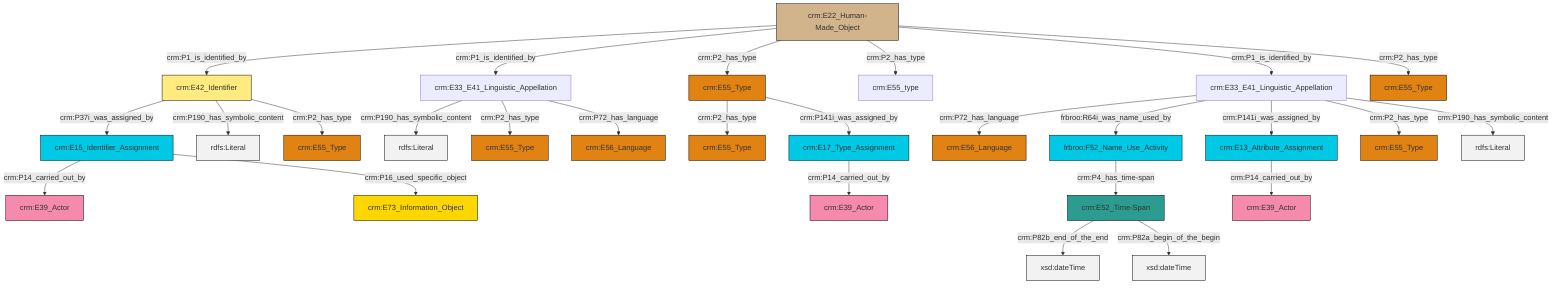 graph TD
classDef Literal fill:#f2f2f2,stroke:#000000;
classDef CRM_Entity fill:#FFFFFF,stroke:#000000;
classDef Temporal_Entity fill:#00C9E6, stroke:#000000;
classDef Type fill:#E18312, stroke:#000000;
classDef Time-Span fill:#2C9C91, stroke:#000000;
classDef Appellation fill:#FFEB7F, stroke:#000000;
classDef Place fill:#008836, stroke:#000000;
classDef Persistent_Item fill:#B266B2, stroke:#000000;
classDef Conceptual_Object fill:#FFD700, stroke:#000000;
classDef Physical_Thing fill:#D2B48C, stroke:#000000;
classDef Actor fill:#f58aad, stroke:#000000;
classDef PC_Classes fill:#4ce600, stroke:#000000;
classDef Multi fill:#cccccc,stroke:#000000;

2["crm:E15_Identifier_Assignment"]:::Temporal_Entity -->|crm:P14_carried_out_by| 3["crm:E39_Actor"]:::Actor
4["crm:E33_E41_Linguistic_Appellation"]:::Default -->|crm:P72_has_language| 5["crm:E56_Language"]:::Type
4["crm:E33_E41_Linguistic_Appellation"]:::Default -->|frbroo:R64i_was_name_used_by| 10["frbroo:F52_Name_Use_Activity"]:::Temporal_Entity
13["crm:E22_Human-Made_Object"]:::Physical_Thing -->|crm:P1_is_identified_by| 14["crm:E42_Identifier"]:::Appellation
4["crm:E33_E41_Linguistic_Appellation"]:::Default -->|crm:P141i_was_assigned_by| 15["crm:E13_Attribute_Assignment"]:::Temporal_Entity
13["crm:E22_Human-Made_Object"]:::Physical_Thing -->|crm:P1_is_identified_by| 16["crm:E33_E41_Linguistic_Appellation"]:::Default
4["crm:E33_E41_Linguistic_Appellation"]:::Default -->|crm:P2_has_type| 17["crm:E55_Type"]:::Type
18["crm:E52_Time-Span"]:::Time-Span -->|crm:P82b_end_of_the_end| 19[xsd:dateTime]:::Literal
16["crm:E33_E41_Linguistic_Appellation"]:::Default -->|crm:P190_has_symbolic_content| 20[rdfs:Literal]:::Literal
16["crm:E33_E41_Linguistic_Appellation"]:::Default -->|crm:P2_has_type| 21["crm:E55_Type"]:::Type
13["crm:E22_Human-Made_Object"]:::Physical_Thing -->|crm:P2_has_type| 6["crm:E55_Type"]:::Type
18["crm:E52_Time-Span"]:::Time-Span -->|crm:P82a_begin_of_the_begin| 27[xsd:dateTime]:::Literal
2["crm:E15_Identifier_Assignment"]:::Temporal_Entity -->|crm:P16_used_specific_object| 8["crm:E73_Information_Object"]:::Conceptual_Object
13["crm:E22_Human-Made_Object"]:::Physical_Thing -->|crm:P2_has_type| 30["crm:E55_type"]:::Default
15["crm:E13_Attribute_Assignment"]:::Temporal_Entity -->|crm:P14_carried_out_by| 11["crm:E39_Actor"]:::Actor
4["crm:E33_E41_Linguistic_Appellation"]:::Default -->|crm:P190_has_symbolic_content| 31[rdfs:Literal]:::Literal
14["crm:E42_Identifier"]:::Appellation -->|crm:P37i_was_assigned_by| 2["crm:E15_Identifier_Assignment"]:::Temporal_Entity
14["crm:E42_Identifier"]:::Appellation -->|crm:P190_has_symbolic_content| 34[rdfs:Literal]:::Literal
6["crm:E55_Type"]:::Type -->|crm:P2_has_type| 0["crm:E55_Type"]:::Type
6["crm:E55_Type"]:::Type -->|crm:P141i_was_assigned_by| 35["crm:E17_Type_Assignment"]:::Temporal_Entity
16["crm:E33_E41_Linguistic_Appellation"]:::Default -->|crm:P72_has_language| 46["crm:E56_Language"]:::Type
13["crm:E22_Human-Made_Object"]:::Physical_Thing -->|crm:P1_is_identified_by| 4["crm:E33_E41_Linguistic_Appellation"]:::Default
14["crm:E42_Identifier"]:::Appellation -->|crm:P2_has_type| 32["crm:E55_Type"]:::Type
13["crm:E22_Human-Made_Object"]:::Physical_Thing -->|crm:P2_has_type| 40["crm:E55_Type"]:::Type
10["frbroo:F52_Name_Use_Activity"]:::Temporal_Entity -->|crm:P4_has_time-span| 18["crm:E52_Time-Span"]:::Time-Span
35["crm:E17_Type_Assignment"]:::Temporal_Entity -->|crm:P14_carried_out_by| 37["crm:E39_Actor"]:::Actor